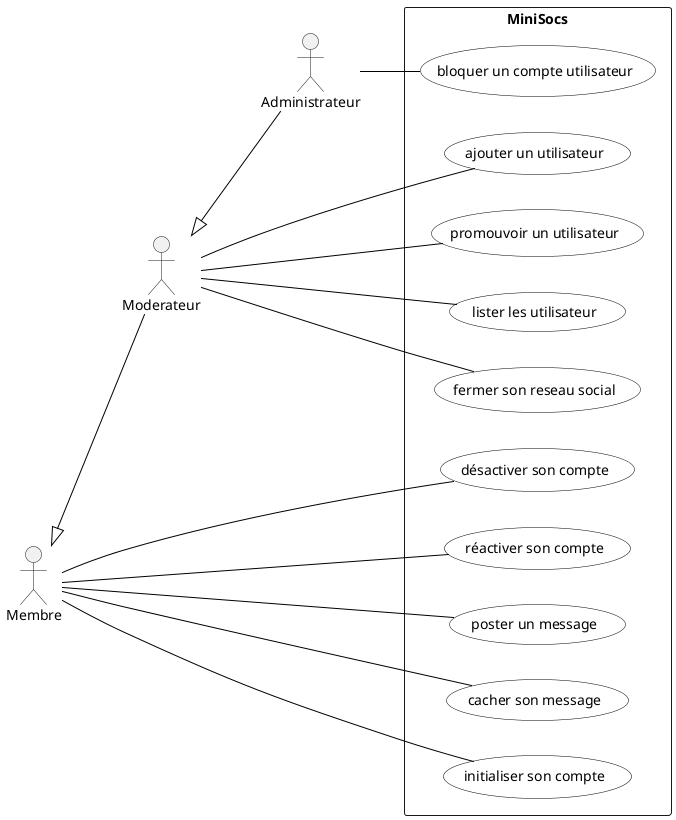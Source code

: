 @startuml

'Diagramme de cas d'utilisation (PlantUML)'

'Configuration charte graphique'
skinparam usecase {
BackgroundColor White
BorderColor Black
ArrowColor Black
ActorBackgroundColor<< Human >> Gold
}

left to right direction

'Déclaration des acteurs :'
actor Administrateur
actor Moderateur
actor Membre
Moderateur <|-- Administrateur
Membre <|-- Moderateur
'Déclaration des cas d'utilisation dans le système'
rectangle "MiniSocs" {

:Administrateur: -- (bloquer un compte utilisateur)
:Moderateur: -- (ajouter un utilisateur)
:Moderateur: -- (promouvoir un utilisateur)
:Moderateur: -- (lister les utilisateur)
:Moderateur: -- (fermer son reseau social)
:Membre:    -- (désactiver son compte)
:Membre:    -- (réactiver son compte)
:Membre:    -- (poster un message)
:Membre:    -- (cacher son message)
:Membre:    -- (initialiser son compte)
}

@enduml
